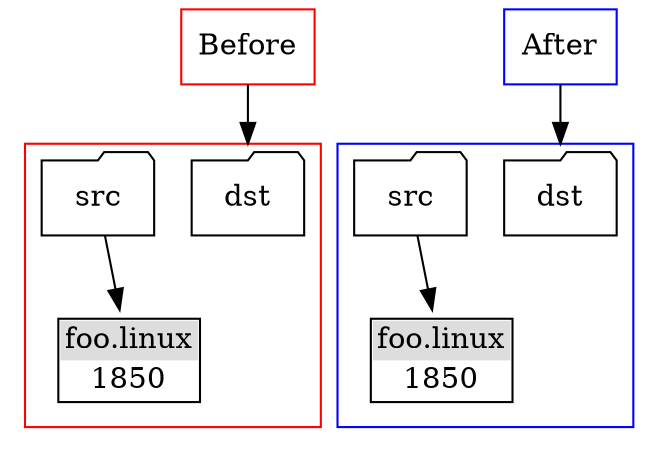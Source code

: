 digraph inherit {
   node [shape="folder"]

   compound=true;
   node [shape= record];

   "Before" [ label="Before", color="red" ]
   "After"  [ label="After", color="blue" ]

   node [shape= folder];

   "Before" -> "dst"     [lhead=cluster_0];
   "After"  -> "result:dst" [lhead=cluster_1];

  subgraph cluster_0 {
      color="red"

      "dst"

      "src" -> "foo.linux"
      "foo.linux"           [ shape="none", label=< <TABLE BORDER="1" CELLBORDER="0" CELLSPACING="0">
<TR><TD bgcolor="#DDDDDD">foo.linux</TD></TR>
<TR><TD PORT="f0">1850</TD></TR>
</TABLE>>];
   }

  subgraph cluster_1 {
      color="blue"

      "result:dst"         [ label="dst"]

      rank=same ;
      "result:src"         -> "result:src/foo.linux"
      "result:src"         [ label="src"]
      "result:src/foo.linux"     [ shape="none", label=< <TABLE BORDER="1" CELLBORDER="0" CELLSPACING="0">
<TR><TD bgcolor="#DDDDDD">foo.linux</TD></TR>
<TR><TD PORT="f0">1850</TD></TR>
</TABLE>>];
   }
}